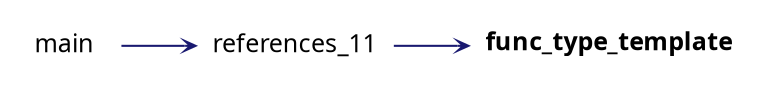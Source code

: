 digraph "func_type_template"
{
 // INTERACTIVE_SVG=YES
 // LATEX_PDF_SIZE
  graph [];
  edge [fontname=Ubuntu labelfontsize=10 arrowhead=open arrowtail=open arrowsize=0.5];
  node [fontname=Ubuntu fontsize=12 shape=plaintext];
  rankdir="RL";
  Node1 [label=<<b>func_type_template</b>> tooltip="Forwarding reference" ];
  Node1 -> Node2 [dir="back",color="midnightblue"style="solid"];
  Node2 [label="references_11" URL="$group__lang11.html#gab9898ff9bf1dd6f1cb58b481f0b4df79" tooltip=" " ];
  Node2 -> Node3 [dir="back",color="midnightblue"style="solid"];
  Node3 [label="main" URL="$group__CPP11.html#ga840291bc02cba5474a4cb46a9b9566fe" tooltip=" " ];
}
